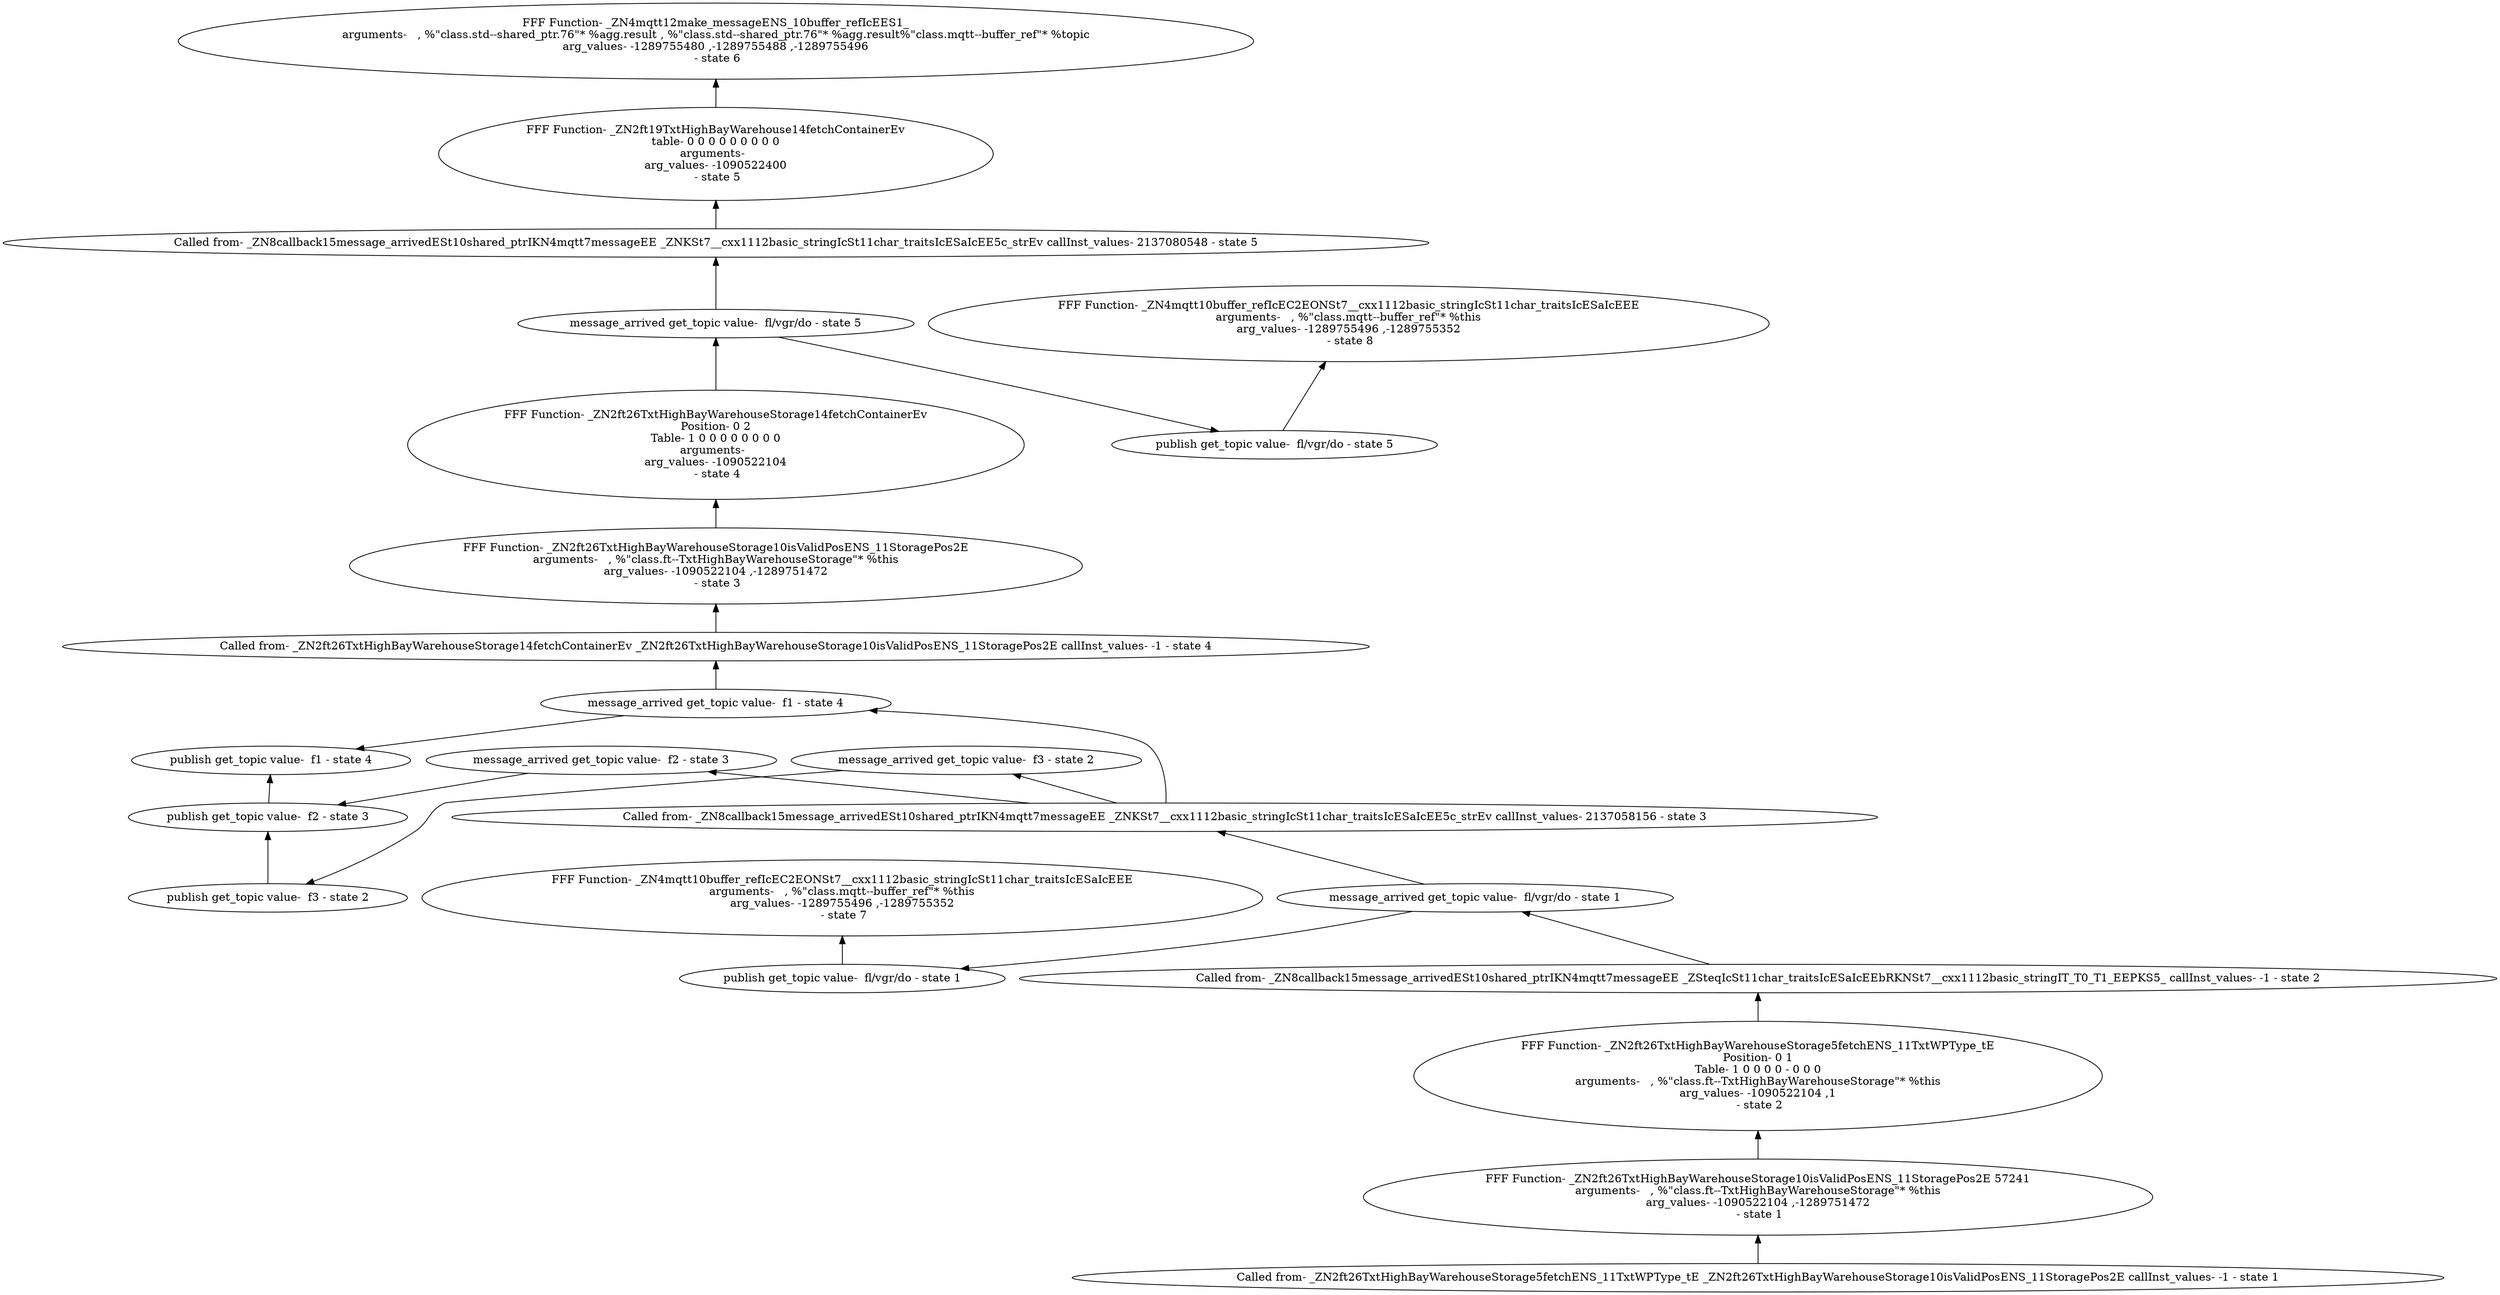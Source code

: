 digraph "graph-0" {
	"Called from- _ZN2ft26TxtHighBayWarehouseStorage5fetchENS_11TxtWPType_tE _ZN2ft26TxtHighBayWarehouseStorage10isValidPosENS_11StoragePos2E callInst_values- -1 - state 1"
	"FFF Function- _ZN2ft26TxtHighBayWarehouseStorage10isValidPosENS_11StoragePos2E 57241
arguments-   , %\"class.ft--TxtHighBayWarehouseStorage\"* %this
arg_values- -1090522104 ,-1289751472
 - state 1"
	"FFF Function- _ZN2ft26TxtHighBayWarehouseStorage10isValidPosENS_11StoragePos2E 57241
arguments-   , %\"class.ft--TxtHighBayWarehouseStorage\"* %this
arg_values- -1090522104 ,-1289751472
 - state 1" -> "Called from- _ZN2ft26TxtHighBayWarehouseStorage5fetchENS_11TxtWPType_tE _ZN2ft26TxtHighBayWarehouseStorage10isValidPosENS_11StoragePos2E callInst_values- -1 - state 1" [dir=back]
	"FFF Function- _ZN2ft26TxtHighBayWarehouseStorage5fetchENS_11TxtWPType_tE
Position- 0 1
Table- 1 0 0 0 0 - 0 0 0
arguments-   , %\"class.ft--TxtHighBayWarehouseStorage\"* %this
arg_values- -1090522104 ,1
 - state 2"
	"FFF Function- _ZN2ft26TxtHighBayWarehouseStorage5fetchENS_11TxtWPType_tE
Position- 0 1
Table- 1 0 0 0 0 - 0 0 0
arguments-   , %\"class.ft--TxtHighBayWarehouseStorage\"* %this
arg_values- -1090522104 ,1
 - state 2" -> "FFF Function- _ZN2ft26TxtHighBayWarehouseStorage10isValidPosENS_11StoragePos2E 57241
arguments-   , %\"class.ft--TxtHighBayWarehouseStorage\"* %this
arg_values- -1090522104 ,-1289751472
 - state 1" [dir=back]
	"Called from- _ZN8callback15message_arrivedESt10shared_ptrIKN4mqtt7messageEE _ZSteqIcSt11char_traitsIcESaIcEEbRKNSt7__cxx1112basic_stringIT_T0_T1_EEPKS5_ callInst_values- -1 - state 2"
	"Called from- _ZN8callback15message_arrivedESt10shared_ptrIKN4mqtt7messageEE _ZSteqIcSt11char_traitsIcESaIcEEbRKNSt7__cxx1112basic_stringIT_T0_T1_EEPKS5_ callInst_values- -1 - state 2" -> "FFF Function- _ZN2ft26TxtHighBayWarehouseStorage5fetchENS_11TxtWPType_tE
Position- 0 1
Table- 1 0 0 0 0 - 0 0 0
arguments-   , %\"class.ft--TxtHighBayWarehouseStorage\"* %this
arg_values- -1090522104 ,1
 - state 2" [dir=back]
	"message_arrived get_topic value-  fl/vgr/do - state 1"
	"message_arrived get_topic value-  fl/vgr/do - state 1" -> "Called from- _ZN8callback15message_arrivedESt10shared_ptrIKN4mqtt7messageEE _ZSteqIcSt11char_traitsIcESaIcEEbRKNSt7__cxx1112basic_stringIT_T0_T1_EEPKS5_ callInst_values- -1 - state 2" [dir=back]
	"Called from- _ZN8callback15message_arrivedESt10shared_ptrIKN4mqtt7messageEE _ZNKSt7__cxx1112basic_stringIcSt11char_traitsIcESaIcEE5c_strEv callInst_values- 2137058156 - state 3"
	"Called from- _ZN8callback15message_arrivedESt10shared_ptrIKN4mqtt7messageEE _ZNKSt7__cxx1112basic_stringIcSt11char_traitsIcESaIcEE5c_strEv callInst_values- 2137058156 - state 3" -> "message_arrived get_topic value-  fl/vgr/do - state 1" [dir=back]
	"message_arrived get_topic value-  f3 - state 2"
	"message_arrived get_topic value-  f3 - state 2" -> "Called from- _ZN8callback15message_arrivedESt10shared_ptrIKN4mqtt7messageEE _ZNKSt7__cxx1112basic_stringIcSt11char_traitsIcESaIcEE5c_strEv callInst_values- 2137058156 - state 3" [dir=back]
	"message_arrived get_topic value-  f2 - state 3"
	"message_arrived get_topic value-  f2 - state 3" -> "Called from- _ZN8callback15message_arrivedESt10shared_ptrIKN4mqtt7messageEE _ZNKSt7__cxx1112basic_stringIcSt11char_traitsIcESaIcEE5c_strEv callInst_values- 2137058156 - state 3" [dir=back]
	"message_arrived get_topic value-  f1 - state 4"
	"message_arrived get_topic value-  f1 - state 4" -> "Called from- _ZN8callback15message_arrivedESt10shared_ptrIKN4mqtt7messageEE _ZNKSt7__cxx1112basic_stringIcSt11char_traitsIcESaIcEE5c_strEv callInst_values- 2137058156 - state 3" [dir=back]
	"Called from- _ZN2ft26TxtHighBayWarehouseStorage14fetchContainerEv _ZN2ft26TxtHighBayWarehouseStorage10isValidPosENS_11StoragePos2E callInst_values- -1 - state 4"
	"Called from- _ZN2ft26TxtHighBayWarehouseStorage14fetchContainerEv _ZN2ft26TxtHighBayWarehouseStorage10isValidPosENS_11StoragePos2E callInst_values- -1 - state 4" -> "message_arrived get_topic value-  f1 - state 4" [dir=back]
	"FFF Function- _ZN2ft26TxtHighBayWarehouseStorage10isValidPosENS_11StoragePos2E
arguments-   , %\"class.ft--TxtHighBayWarehouseStorage\"* %this
arg_values- -1090522104 ,-1289751472
 - state 3"
	"FFF Function- _ZN2ft26TxtHighBayWarehouseStorage10isValidPosENS_11StoragePos2E
arguments-   , %\"class.ft--TxtHighBayWarehouseStorage\"* %this
arg_values- -1090522104 ,-1289751472
 - state 3" -> "Called from- _ZN2ft26TxtHighBayWarehouseStorage14fetchContainerEv _ZN2ft26TxtHighBayWarehouseStorage10isValidPosENS_11StoragePos2E callInst_values- -1 - state 4" [dir=back]
	"FFF Function- _ZN2ft26TxtHighBayWarehouseStorage14fetchContainerEv
Position- 0 2
Table- 1 0 0 0 0 0 0 0 0
arguments-  
arg_values- -1090522104
 - state 4"
	"FFF Function- _ZN2ft26TxtHighBayWarehouseStorage14fetchContainerEv
Position- 0 2
Table- 1 0 0 0 0 0 0 0 0
arguments-  
arg_values- -1090522104
 - state 4" -> "FFF Function- _ZN2ft26TxtHighBayWarehouseStorage10isValidPosENS_11StoragePos2E
arguments-   , %\"class.ft--TxtHighBayWarehouseStorage\"* %this
arg_values- -1090522104 ,-1289751472
 - state 3" [dir=back]
	"message_arrived get_topic value-  fl/vgr/do - state 5"
	"message_arrived get_topic value-  fl/vgr/do - state 5" -> "FFF Function- _ZN2ft26TxtHighBayWarehouseStorage14fetchContainerEv
Position- 0 2
Table- 1 0 0 0 0 0 0 0 0
arguments-  
arg_values- -1090522104
 - state 4" [dir=back]
	"Called from- _ZN8callback15message_arrivedESt10shared_ptrIKN4mqtt7messageEE _ZNKSt7__cxx1112basic_stringIcSt11char_traitsIcESaIcEE5c_strEv callInst_values- 2137080548 - state 5"
	"Called from- _ZN8callback15message_arrivedESt10shared_ptrIKN4mqtt7messageEE _ZNKSt7__cxx1112basic_stringIcSt11char_traitsIcESaIcEE5c_strEv callInst_values- 2137080548 - state 5" -> "message_arrived get_topic value-  fl/vgr/do - state 5" [dir=back]
	"FFF Function- _ZN2ft19TxtHighBayWarehouse14fetchContainerEv
table- 0 0 0 0 0 0 0 0 0
arguments-  
arg_values- -1090522400
 - state 5"
	"FFF Function- _ZN2ft19TxtHighBayWarehouse14fetchContainerEv
table- 0 0 0 0 0 0 0 0 0
arguments-  
arg_values- -1090522400
 - state 5" -> "Called from- _ZN8callback15message_arrivedESt10shared_ptrIKN4mqtt7messageEE _ZNKSt7__cxx1112basic_stringIcSt11char_traitsIcESaIcEE5c_strEv callInst_values- 2137080548 - state 5" [dir=back]
	"FFF Function- _ZN4mqtt12make_messageENS_10buffer_refIcEES1_
arguments-   , %\"class.std--shared_ptr.76\"* %agg.result , %\"class.std--shared_ptr.76\"* %agg.result%\"class.mqtt--buffer_ref\"* %topic
arg_values- -1289755480 ,-1289755488 ,-1289755496
 - state 6"
	"FFF Function- _ZN4mqtt12make_messageENS_10buffer_refIcEES1_
arguments-   , %\"class.std--shared_ptr.76\"* %agg.result , %\"class.std--shared_ptr.76\"* %agg.result%\"class.mqtt--buffer_ref\"* %topic
arg_values- -1289755480 ,-1289755488 ,-1289755496
 - state 6" -> "FFF Function- _ZN2ft19TxtHighBayWarehouse14fetchContainerEv
table- 0 0 0 0 0 0 0 0 0
arguments-  
arg_values- -1090522400
 - state 5" [dir=back]
	"publish get_topic value-  fl/vgr/do - state 1"
	"message_arrived get_topic value-  fl/vgr/do - state 1" -> "publish get_topic value-  fl/vgr/do - state 1"
	"FFF Function- _ZN4mqtt10buffer_refIcEC2EONSt7__cxx1112basic_stringIcSt11char_traitsIcESaIcEEE
arguments-   , %\"class.mqtt--buffer_ref\"* %this
arg_values- -1289755496 ,-1289755352
 - state 7"
	"FFF Function- _ZN4mqtt10buffer_refIcEC2EONSt7__cxx1112basic_stringIcSt11char_traitsIcESaIcEEE
arguments-   , %\"class.mqtt--buffer_ref\"* %this
arg_values- -1289755496 ,-1289755352
 - state 7" -> "publish get_topic value-  fl/vgr/do - state 1" [dir=back]
	"publish get_topic value-  fl/vgr/do - state 5"
	"message_arrived get_topic value-  fl/vgr/do - state 5" -> "publish get_topic value-  fl/vgr/do - state 5"
	"FFF Function- _ZN4mqtt10buffer_refIcEC2EONSt7__cxx1112basic_stringIcSt11char_traitsIcESaIcEEE
arguments-   , %\"class.mqtt--buffer_ref\"* %this
arg_values- -1289755496 ,-1289755352
 - state 8"
	"FFF Function- _ZN4mqtt10buffer_refIcEC2EONSt7__cxx1112basic_stringIcSt11char_traitsIcESaIcEEE
arguments-   , %\"class.mqtt--buffer_ref\"* %this
arg_values- -1289755496 ,-1289755352
 - state 8" -> "publish get_topic value-  fl/vgr/do - state 5" [dir=back]
	"publish get_topic value-  f3 - state 2"
	"message_arrived get_topic value-  f3 - state 2" -> "publish get_topic value-  f3 - state 2"
	"publish get_topic value-  f2 - state 3"
	"message_arrived get_topic value-  f2 - state 3" -> "publish get_topic value-  f2 - state 3"
	"publish get_topic value-  f2 - state 3" -> "publish get_topic value-  f3 - state 2" [dir=back]
	"publish get_topic value-  f1 - state 4"
	"message_arrived get_topic value-  f1 - state 4" -> "publish get_topic value-  f1 - state 4"
	"publish get_topic value-  f1 - state 4" -> "publish get_topic value-  f2 - state 3" [dir=back]
}
